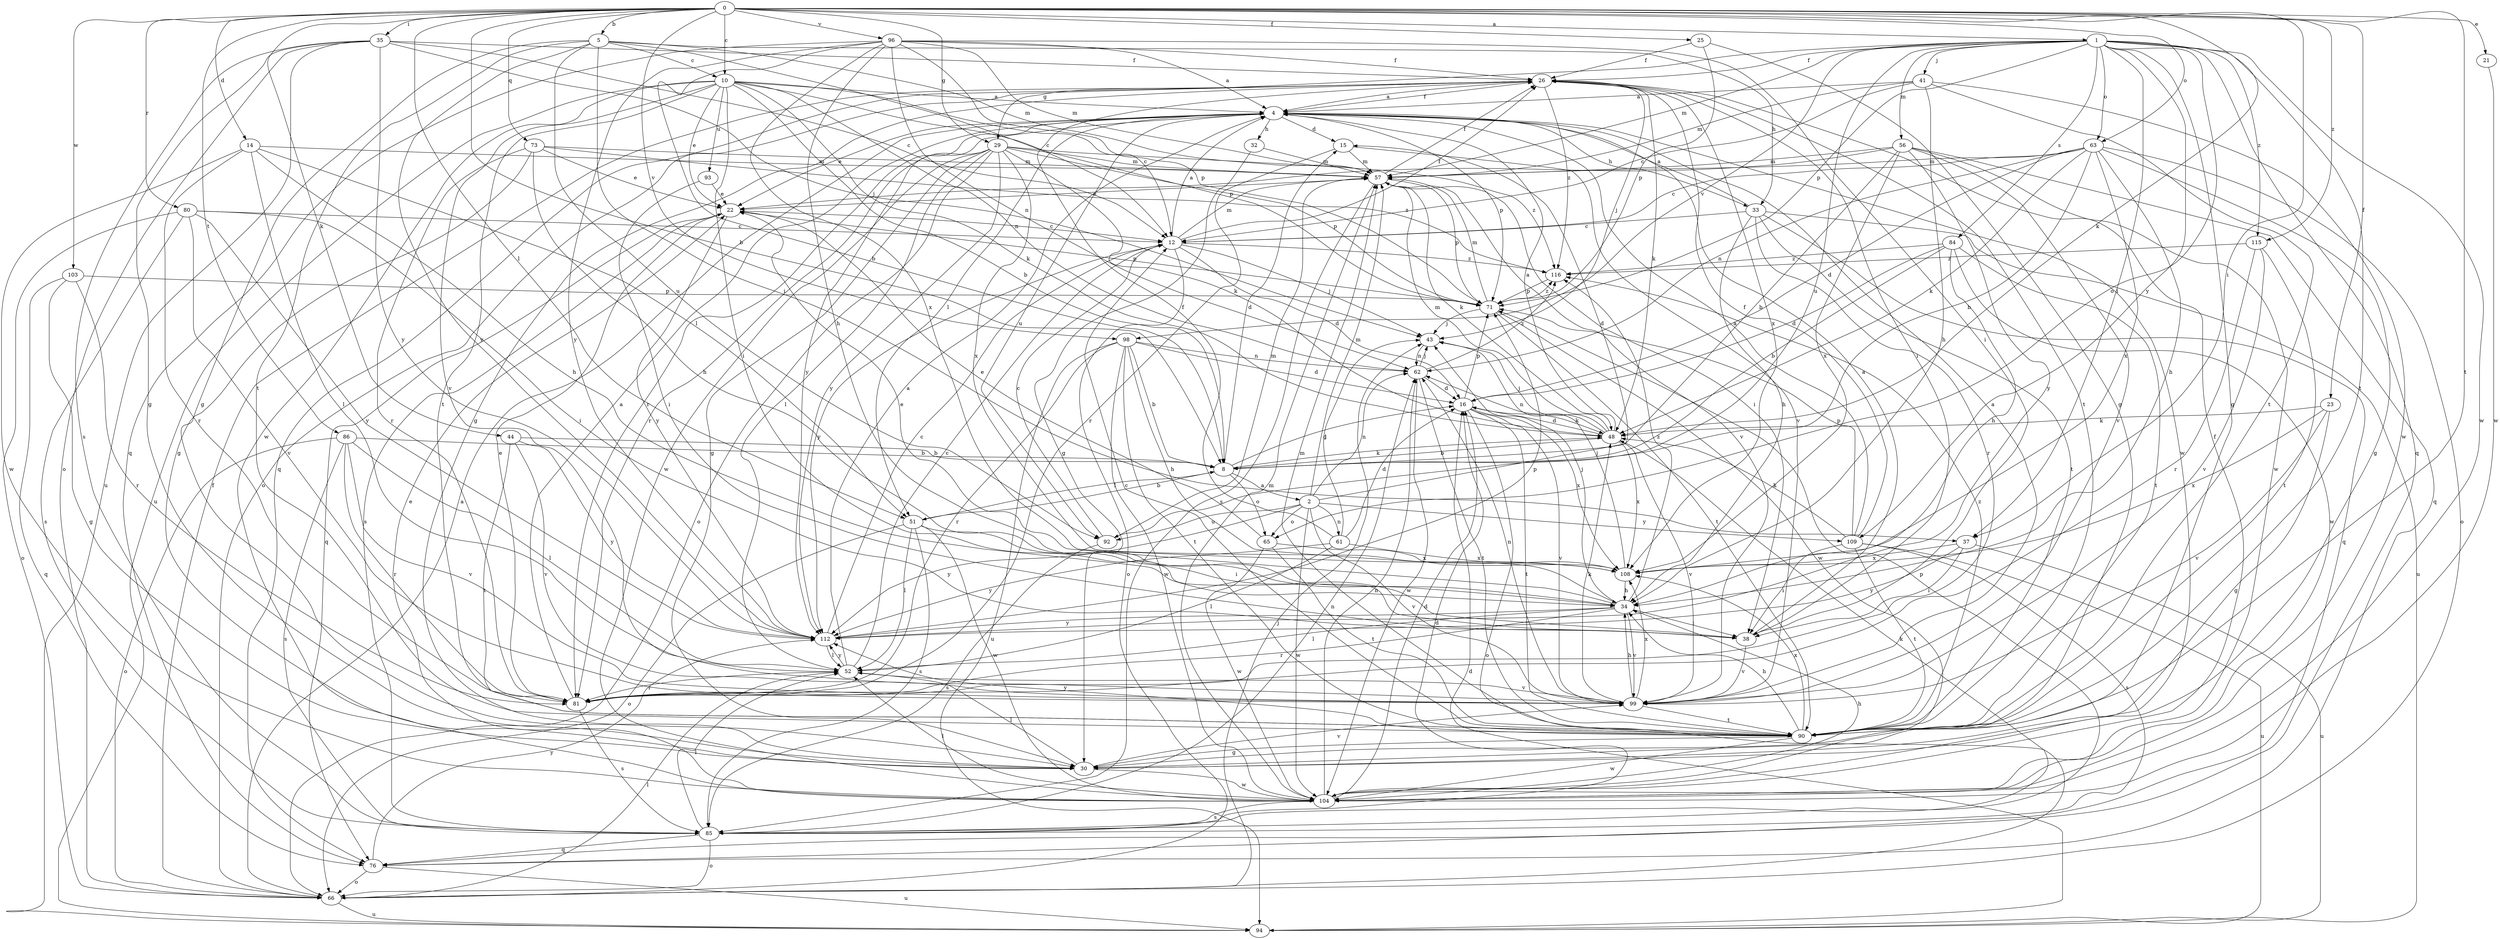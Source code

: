 strict digraph  {
0;
1;
2;
4;
5;
8;
10;
12;
14;
15;
16;
21;
22;
23;
25;
26;
29;
30;
32;
33;
34;
35;
37;
38;
41;
43;
44;
48;
51;
52;
56;
57;
61;
62;
63;
65;
66;
71;
73;
76;
80;
81;
84;
85;
86;
90;
92;
93;
94;
96;
98;
99;
103;
104;
108;
109;
112;
115;
116;
0 -> 1  [label=a];
0 -> 5  [label=b];
0 -> 8  [label=b];
0 -> 10  [label=c];
0 -> 14  [label=d];
0 -> 21  [label=e];
0 -> 23  [label=f];
0 -> 25  [label=f];
0 -> 29  [label=g];
0 -> 35  [label=i];
0 -> 37  [label=i];
0 -> 44  [label=k];
0 -> 48  [label=k];
0 -> 51  [label=l];
0 -> 63  [label=o];
0 -> 73  [label=q];
0 -> 80  [label=r];
0 -> 86  [label=t];
0 -> 90  [label=t];
0 -> 96  [label=v];
0 -> 98  [label=v];
0 -> 103  [label=w];
0 -> 115  [label=z];
1 -> 26  [label=f];
1 -> 29  [label=g];
1 -> 30  [label=g];
1 -> 37  [label=i];
1 -> 41  [label=j];
1 -> 56  [label=m];
1 -> 57  [label=m];
1 -> 63  [label=o];
1 -> 65  [label=o];
1 -> 71  [label=p];
1 -> 76  [label=q];
1 -> 84  [label=s];
1 -> 90  [label=t];
1 -> 92  [label=u];
1 -> 98  [label=v];
1 -> 104  [label=w];
1 -> 109  [label=y];
1 -> 115  [label=z];
2 -> 15  [label=d];
2 -> 57  [label=m];
2 -> 61  [label=n];
2 -> 62  [label=n];
2 -> 65  [label=o];
2 -> 92  [label=u];
2 -> 99  [label=v];
2 -> 104  [label=w];
2 -> 109  [label=y];
2 -> 112  [label=y];
4 -> 15  [label=d];
4 -> 22  [label=e];
4 -> 26  [label=f];
4 -> 32  [label=h];
4 -> 33  [label=h];
4 -> 51  [label=l];
4 -> 71  [label=p];
4 -> 81  [label=r];
4 -> 92  [label=u];
4 -> 104  [label=w];
4 -> 112  [label=y];
5 -> 10  [label=c];
5 -> 12  [label=c];
5 -> 30  [label=g];
5 -> 33  [label=h];
5 -> 37  [label=i];
5 -> 57  [label=m];
5 -> 90  [label=t];
5 -> 92  [label=u];
5 -> 112  [label=y];
8 -> 2  [label=a];
8 -> 15  [label=d];
8 -> 16  [label=d];
8 -> 48  [label=k];
8 -> 51  [label=l];
8 -> 65  [label=o];
10 -> 4  [label=a];
10 -> 8  [label=b];
10 -> 12  [label=c];
10 -> 22  [label=e];
10 -> 38  [label=i];
10 -> 48  [label=k];
10 -> 62  [label=n];
10 -> 71  [label=p];
10 -> 90  [label=t];
10 -> 93  [label=u];
10 -> 94  [label=u];
10 -> 99  [label=v];
10 -> 104  [label=w];
12 -> 4  [label=a];
12 -> 16  [label=d];
12 -> 26  [label=f];
12 -> 43  [label=j];
12 -> 57  [label=m];
12 -> 66  [label=o];
12 -> 112  [label=y];
12 -> 116  [label=z];
14 -> 34  [label=h];
14 -> 51  [label=l];
14 -> 52  [label=l];
14 -> 57  [label=m];
14 -> 81  [label=r];
14 -> 104  [label=w];
15 -> 57  [label=m];
15 -> 81  [label=r];
15 -> 99  [label=v];
16 -> 48  [label=k];
16 -> 66  [label=o];
16 -> 71  [label=p];
16 -> 90  [label=t];
16 -> 99  [label=v];
16 -> 108  [label=x];
21 -> 104  [label=w];
22 -> 12  [label=c];
22 -> 71  [label=p];
22 -> 76  [label=q];
22 -> 85  [label=s];
22 -> 112  [label=y];
23 -> 30  [label=g];
23 -> 48  [label=k];
23 -> 99  [label=v];
23 -> 108  [label=x];
25 -> 26  [label=f];
25 -> 30  [label=g];
25 -> 71  [label=p];
26 -> 4  [label=a];
26 -> 30  [label=g];
26 -> 38  [label=i];
26 -> 43  [label=j];
26 -> 48  [label=k];
26 -> 66  [label=o];
26 -> 76  [label=q];
26 -> 90  [label=t];
26 -> 108  [label=x];
26 -> 116  [label=z];
29 -> 30  [label=g];
29 -> 48  [label=k];
29 -> 52  [label=l];
29 -> 57  [label=m];
29 -> 66  [label=o];
29 -> 71  [label=p];
29 -> 81  [label=r];
29 -> 104  [label=w];
29 -> 108  [label=x];
29 -> 112  [label=y];
29 -> 116  [label=z];
30 -> 52  [label=l];
30 -> 99  [label=v];
30 -> 104  [label=w];
32 -> 30  [label=g];
32 -> 57  [label=m];
33 -> 4  [label=a];
33 -> 12  [label=c];
33 -> 34  [label=h];
33 -> 76  [label=q];
33 -> 81  [label=r];
33 -> 90  [label=t];
33 -> 94  [label=u];
34 -> 22  [label=e];
34 -> 38  [label=i];
34 -> 43  [label=j];
34 -> 52  [label=l];
34 -> 81  [label=r];
34 -> 99  [label=v];
34 -> 112  [label=y];
34 -> 116  [label=z];
35 -> 12  [label=c];
35 -> 26  [label=f];
35 -> 30  [label=g];
35 -> 43  [label=j];
35 -> 66  [label=o];
35 -> 85  [label=s];
35 -> 94  [label=u];
35 -> 112  [label=y];
37 -> 38  [label=i];
37 -> 94  [label=u];
37 -> 108  [label=x];
37 -> 112  [label=y];
38 -> 4  [label=a];
38 -> 99  [label=v];
41 -> 4  [label=a];
41 -> 12  [label=c];
41 -> 34  [label=h];
41 -> 57  [label=m];
41 -> 90  [label=t];
41 -> 104  [label=w];
43 -> 62  [label=n];
44 -> 8  [label=b];
44 -> 90  [label=t];
44 -> 99  [label=v];
44 -> 112  [label=y];
48 -> 4  [label=a];
48 -> 8  [label=b];
48 -> 16  [label=d];
48 -> 43  [label=j];
48 -> 57  [label=m];
48 -> 62  [label=n];
48 -> 99  [label=v];
48 -> 108  [label=x];
51 -> 8  [label=b];
51 -> 38  [label=i];
51 -> 52  [label=l];
51 -> 66  [label=o];
51 -> 85  [label=s];
51 -> 104  [label=w];
52 -> 4  [label=a];
52 -> 12  [label=c];
52 -> 81  [label=r];
52 -> 99  [label=v];
52 -> 112  [label=y];
56 -> 8  [label=b];
56 -> 22  [label=e];
56 -> 57  [label=m];
56 -> 76  [label=q];
56 -> 99  [label=v];
56 -> 104  [label=w];
56 -> 108  [label=x];
56 -> 112  [label=y];
57 -> 22  [label=e];
57 -> 26  [label=f];
57 -> 38  [label=i];
57 -> 48  [label=k];
57 -> 71  [label=p];
57 -> 85  [label=s];
57 -> 99  [label=v];
61 -> 16  [label=d];
61 -> 26  [label=f];
61 -> 43  [label=j];
61 -> 52  [label=l];
61 -> 108  [label=x];
61 -> 112  [label=y];
62 -> 16  [label=d];
62 -> 43  [label=j];
62 -> 90  [label=t];
62 -> 104  [label=w];
62 -> 116  [label=z];
63 -> 8  [label=b];
63 -> 12  [label=c];
63 -> 16  [label=d];
63 -> 30  [label=g];
63 -> 34  [label=h];
63 -> 48  [label=k];
63 -> 57  [label=m];
63 -> 62  [label=n];
63 -> 66  [label=o];
63 -> 108  [label=x];
65 -> 22  [label=e];
65 -> 90  [label=t];
65 -> 104  [label=w];
65 -> 108  [label=x];
66 -> 4  [label=a];
66 -> 26  [label=f];
66 -> 43  [label=j];
66 -> 52  [label=l];
66 -> 94  [label=u];
71 -> 43  [label=j];
71 -> 57  [label=m];
71 -> 90  [label=t];
71 -> 104  [label=w];
71 -> 116  [label=z];
73 -> 22  [label=e];
73 -> 30  [label=g];
73 -> 34  [label=h];
73 -> 57  [label=m];
73 -> 81  [label=r];
73 -> 116  [label=z];
76 -> 66  [label=o];
76 -> 94  [label=u];
76 -> 112  [label=y];
80 -> 12  [label=c];
80 -> 38  [label=i];
80 -> 66  [label=o];
80 -> 85  [label=s];
80 -> 99  [label=v];
80 -> 112  [label=y];
81 -> 4  [label=a];
81 -> 22  [label=e];
81 -> 85  [label=s];
84 -> 8  [label=b];
84 -> 16  [label=d];
84 -> 34  [label=h];
84 -> 90  [label=t];
84 -> 104  [label=w];
84 -> 116  [label=z];
85 -> 16  [label=d];
85 -> 48  [label=k];
85 -> 52  [label=l];
85 -> 62  [label=n];
85 -> 66  [label=o];
85 -> 71  [label=p];
85 -> 76  [label=q];
86 -> 8  [label=b];
86 -> 52  [label=l];
86 -> 66  [label=o];
86 -> 81  [label=r];
86 -> 85  [label=s];
86 -> 99  [label=v];
90 -> 12  [label=c];
90 -> 30  [label=g];
90 -> 34  [label=h];
90 -> 57  [label=m];
90 -> 104  [label=w];
90 -> 108  [label=x];
90 -> 112  [label=y];
90 -> 116  [label=z];
92 -> 12  [label=c];
92 -> 57  [label=m];
92 -> 85  [label=s];
93 -> 22  [label=e];
93 -> 38  [label=i];
94 -> 16  [label=d];
96 -> 4  [label=a];
96 -> 8  [label=b];
96 -> 26  [label=f];
96 -> 34  [label=h];
96 -> 38  [label=i];
96 -> 57  [label=m];
96 -> 62  [label=n];
96 -> 71  [label=p];
96 -> 76  [label=q];
96 -> 108  [label=x];
96 -> 112  [label=y];
98 -> 8  [label=b];
98 -> 16  [label=d];
98 -> 34  [label=h];
98 -> 62  [label=n];
98 -> 81  [label=r];
98 -> 90  [label=t];
98 -> 94  [label=u];
98 -> 104  [label=w];
99 -> 4  [label=a];
99 -> 34  [label=h];
99 -> 48  [label=k];
99 -> 62  [label=n];
99 -> 90  [label=t];
99 -> 108  [label=x];
103 -> 30  [label=g];
103 -> 71  [label=p];
103 -> 76  [label=q];
103 -> 81  [label=r];
104 -> 16  [label=d];
104 -> 22  [label=e];
104 -> 26  [label=f];
104 -> 34  [label=h];
104 -> 52  [label=l];
104 -> 57  [label=m];
104 -> 62  [label=n];
104 -> 85  [label=s];
108 -> 34  [label=h];
108 -> 43  [label=j];
109 -> 4  [label=a];
109 -> 26  [label=f];
109 -> 38  [label=i];
109 -> 48  [label=k];
109 -> 71  [label=p];
109 -> 85  [label=s];
109 -> 90  [label=t];
109 -> 94  [label=u];
112 -> 12  [label=c];
112 -> 52  [label=l];
112 -> 71  [label=p];
115 -> 81  [label=r];
115 -> 90  [label=t];
115 -> 99  [label=v];
115 -> 116  [label=z];
116 -> 71  [label=p];
}
